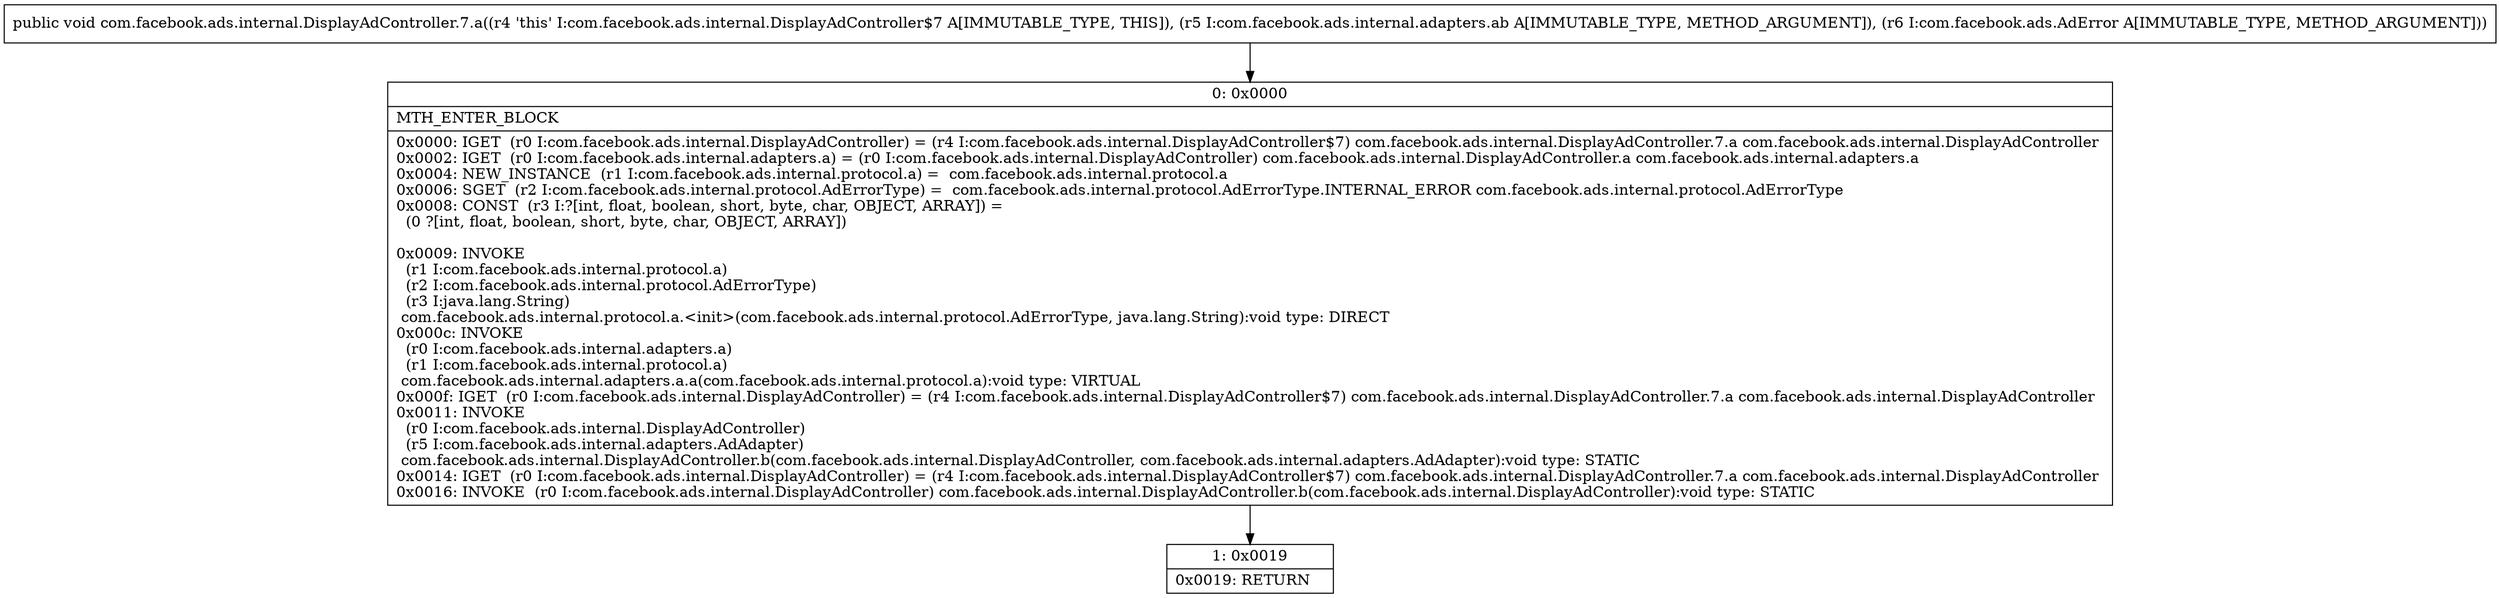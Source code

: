 digraph "CFG forcom.facebook.ads.internal.DisplayAdController.7.a(Lcom\/facebook\/ads\/internal\/adapters\/ab;Lcom\/facebook\/ads\/AdError;)V" {
Node_0 [shape=record,label="{0\:\ 0x0000|MTH_ENTER_BLOCK\l|0x0000: IGET  (r0 I:com.facebook.ads.internal.DisplayAdController) = (r4 I:com.facebook.ads.internal.DisplayAdController$7) com.facebook.ads.internal.DisplayAdController.7.a com.facebook.ads.internal.DisplayAdController \l0x0002: IGET  (r0 I:com.facebook.ads.internal.adapters.a) = (r0 I:com.facebook.ads.internal.DisplayAdController) com.facebook.ads.internal.DisplayAdController.a com.facebook.ads.internal.adapters.a \l0x0004: NEW_INSTANCE  (r1 I:com.facebook.ads.internal.protocol.a) =  com.facebook.ads.internal.protocol.a \l0x0006: SGET  (r2 I:com.facebook.ads.internal.protocol.AdErrorType) =  com.facebook.ads.internal.protocol.AdErrorType.INTERNAL_ERROR com.facebook.ads.internal.protocol.AdErrorType \l0x0008: CONST  (r3 I:?[int, float, boolean, short, byte, char, OBJECT, ARRAY]) = \l  (0 ?[int, float, boolean, short, byte, char, OBJECT, ARRAY])\l \l0x0009: INVOKE  \l  (r1 I:com.facebook.ads.internal.protocol.a)\l  (r2 I:com.facebook.ads.internal.protocol.AdErrorType)\l  (r3 I:java.lang.String)\l com.facebook.ads.internal.protocol.a.\<init\>(com.facebook.ads.internal.protocol.AdErrorType, java.lang.String):void type: DIRECT \l0x000c: INVOKE  \l  (r0 I:com.facebook.ads.internal.adapters.a)\l  (r1 I:com.facebook.ads.internal.protocol.a)\l com.facebook.ads.internal.adapters.a.a(com.facebook.ads.internal.protocol.a):void type: VIRTUAL \l0x000f: IGET  (r0 I:com.facebook.ads.internal.DisplayAdController) = (r4 I:com.facebook.ads.internal.DisplayAdController$7) com.facebook.ads.internal.DisplayAdController.7.a com.facebook.ads.internal.DisplayAdController \l0x0011: INVOKE  \l  (r0 I:com.facebook.ads.internal.DisplayAdController)\l  (r5 I:com.facebook.ads.internal.adapters.AdAdapter)\l com.facebook.ads.internal.DisplayAdController.b(com.facebook.ads.internal.DisplayAdController, com.facebook.ads.internal.adapters.AdAdapter):void type: STATIC \l0x0014: IGET  (r0 I:com.facebook.ads.internal.DisplayAdController) = (r4 I:com.facebook.ads.internal.DisplayAdController$7) com.facebook.ads.internal.DisplayAdController.7.a com.facebook.ads.internal.DisplayAdController \l0x0016: INVOKE  (r0 I:com.facebook.ads.internal.DisplayAdController) com.facebook.ads.internal.DisplayAdController.b(com.facebook.ads.internal.DisplayAdController):void type: STATIC \l}"];
Node_1 [shape=record,label="{1\:\ 0x0019|0x0019: RETURN   \l}"];
MethodNode[shape=record,label="{public void com.facebook.ads.internal.DisplayAdController.7.a((r4 'this' I:com.facebook.ads.internal.DisplayAdController$7 A[IMMUTABLE_TYPE, THIS]), (r5 I:com.facebook.ads.internal.adapters.ab A[IMMUTABLE_TYPE, METHOD_ARGUMENT]), (r6 I:com.facebook.ads.AdError A[IMMUTABLE_TYPE, METHOD_ARGUMENT])) }"];
MethodNode -> Node_0;
Node_0 -> Node_1;
}

